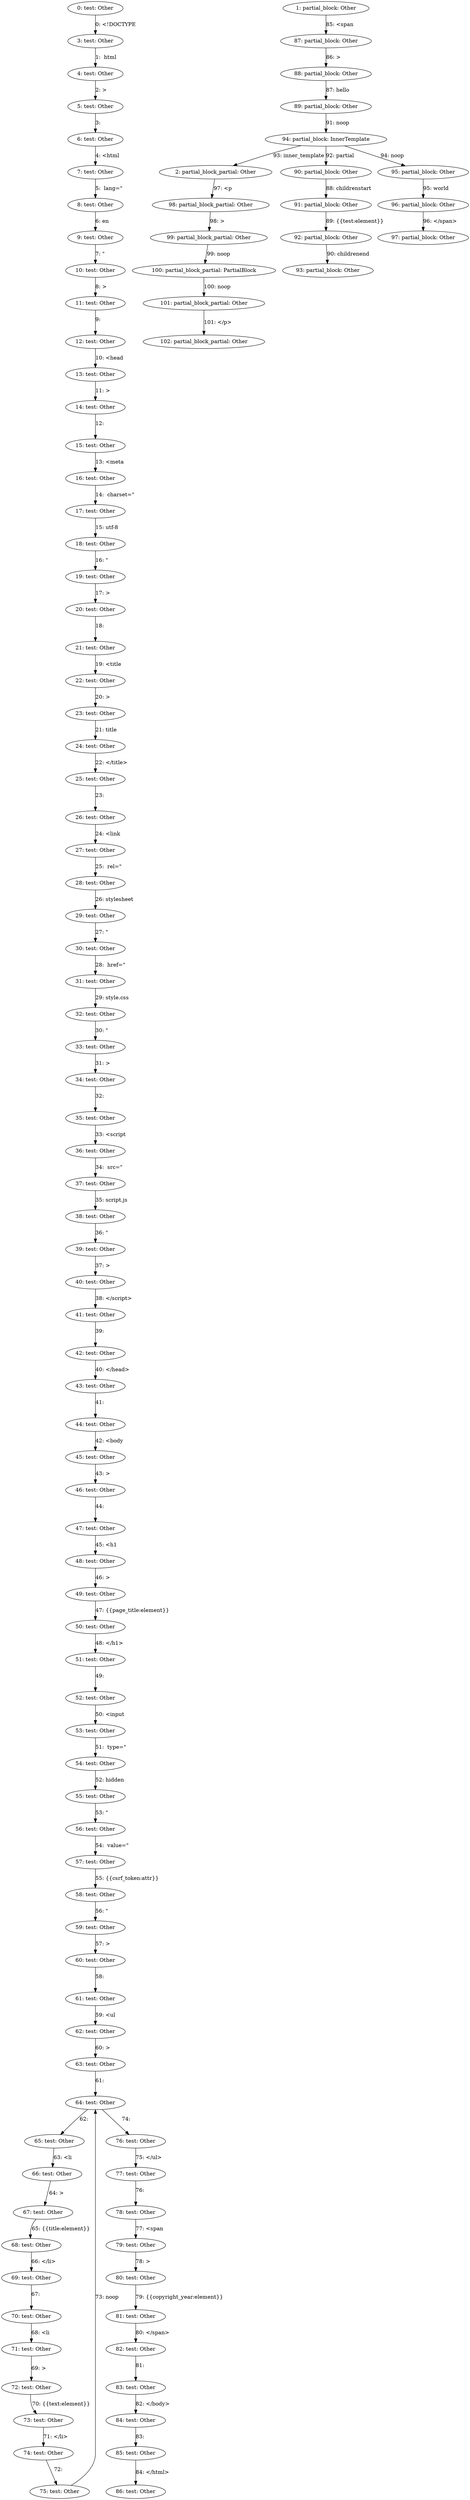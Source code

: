 digraph {
    0 [ label = "0: test: Other" ]
    1 [ label = "1: partial_block: Other" ]
    2 [ label = "2: partial_block_partial: Other" ]
    3 [ label = "3: test: Other" ]
    4 [ label = "4: test: Other" ]
    5 [ label = "5: test: Other" ]
    6 [ label = "6: test: Other" ]
    7 [ label = "7: test: Other" ]
    8 [ label = "8: test: Other" ]
    9 [ label = "9: test: Other" ]
    10 [ label = "10: test: Other" ]
    11 [ label = "11: test: Other" ]
    12 [ label = "12: test: Other" ]
    13 [ label = "13: test: Other" ]
    14 [ label = "14: test: Other" ]
    15 [ label = "15: test: Other" ]
    16 [ label = "16: test: Other" ]
    17 [ label = "17: test: Other" ]
    18 [ label = "18: test: Other" ]
    19 [ label = "19: test: Other" ]
    20 [ label = "20: test: Other" ]
    21 [ label = "21: test: Other" ]
    22 [ label = "22: test: Other" ]
    23 [ label = "23: test: Other" ]
    24 [ label = "24: test: Other" ]
    25 [ label = "25: test: Other" ]
    26 [ label = "26: test: Other" ]
    27 [ label = "27: test: Other" ]
    28 [ label = "28: test: Other" ]
    29 [ label = "29: test: Other" ]
    30 [ label = "30: test: Other" ]
    31 [ label = "31: test: Other" ]
    32 [ label = "32: test: Other" ]
    33 [ label = "33: test: Other" ]
    34 [ label = "34: test: Other" ]
    35 [ label = "35: test: Other" ]
    36 [ label = "36: test: Other" ]
    37 [ label = "37: test: Other" ]
    38 [ label = "38: test: Other" ]
    39 [ label = "39: test: Other" ]
    40 [ label = "40: test: Other" ]
    41 [ label = "41: test: Other" ]
    42 [ label = "42: test: Other" ]
    43 [ label = "43: test: Other" ]
    44 [ label = "44: test: Other" ]
    45 [ label = "45: test: Other" ]
    46 [ label = "46: test: Other" ]
    47 [ label = "47: test: Other" ]
    48 [ label = "48: test: Other" ]
    49 [ label = "49: test: Other" ]
    50 [ label = "50: test: Other" ]
    51 [ label = "51: test: Other" ]
    52 [ label = "52: test: Other" ]
    53 [ label = "53: test: Other" ]
    54 [ label = "54: test: Other" ]
    55 [ label = "55: test: Other" ]
    56 [ label = "56: test: Other" ]
    57 [ label = "57: test: Other" ]
    58 [ label = "58: test: Other" ]
    59 [ label = "59: test: Other" ]
    60 [ label = "60: test: Other" ]
    61 [ label = "61: test: Other" ]
    62 [ label = "62: test: Other" ]
    63 [ label = "63: test: Other" ]
    64 [ label = "64: test: Other" ]
    65 [ label = "65: test: Other" ]
    66 [ label = "66: test: Other" ]
    67 [ label = "67: test: Other" ]
    68 [ label = "68: test: Other" ]
    69 [ label = "69: test: Other" ]
    70 [ label = "70: test: Other" ]
    71 [ label = "71: test: Other" ]
    72 [ label = "72: test: Other" ]
    73 [ label = "73: test: Other" ]
    74 [ label = "74: test: Other" ]
    75 [ label = "75: test: Other" ]
    76 [ label = "76: test: Other" ]
    77 [ label = "77: test: Other" ]
    78 [ label = "78: test: Other" ]
    79 [ label = "79: test: Other" ]
    80 [ label = "80: test: Other" ]
    81 [ label = "81: test: Other" ]
    82 [ label = "82: test: Other" ]
    83 [ label = "83: test: Other" ]
    84 [ label = "84: test: Other" ]
    85 [ label = "85: test: Other" ]
    86 [ label = "86: test: Other" ]
    87 [ label = "87: partial_block: Other" ]
    88 [ label = "88: partial_block: Other" ]
    89 [ label = "89: partial_block: Other" ]
    90 [ label = "90: partial_block: Other" ]
    91 [ label = "91: partial_block: Other" ]
    92 [ label = "92: partial_block: Other" ]
    93 [ label = "93: partial_block: Other" ]
    94 [ label = "94: partial_block: InnerTemplate" ]
    95 [ label = "95: partial_block: Other" ]
    96 [ label = "96: partial_block: Other" ]
    97 [ label = "97: partial_block: Other" ]
    98 [ label = "98: partial_block_partial: Other" ]
    99 [ label = "99: partial_block_partial: Other" ]
    100 [ label = "100: partial_block_partial: PartialBlock" ]
    101 [ label = "101: partial_block_partial: Other" ]
    102 [ label = "102: partial_block_partial: Other" ]
    0 -> 3 [ label = "0: <!DOCTYPE" ]
    3 -> 4 [ label = "1:  html" ]
    4 -> 5 [ label = "2: >" ]
    5 -> 6 [ label = "3: \l" ]
    6 -> 7 [ label = "4: <html" ]
    7 -> 8 [ label = "5:  lang=\"" ]
    8 -> 9 [ label = "6: en" ]
    9 -> 10 [ label = "7: \"" ]
    10 -> 11 [ label = "8: >" ]
    11 -> 12 [ label = "9: \l  " ]
    12 -> 13 [ label = "10: <head" ]
    13 -> 14 [ label = "11: >" ]
    14 -> 15 [ label = "12: \l    " ]
    15 -> 16 [ label = "13: <meta" ]
    16 -> 17 [ label = "14:  charset=\"" ]
    17 -> 18 [ label = "15: utf-8" ]
    18 -> 19 [ label = "16: \"" ]
    19 -> 20 [ label = "17: >" ]
    20 -> 21 [ label = "18: \l    " ]
    21 -> 22 [ label = "19: <title" ]
    22 -> 23 [ label = "20: >" ]
    23 -> 24 [ label = "21: title" ]
    24 -> 25 [ label = "22: </title>" ]
    25 -> 26 [ label = "23: \l    " ]
    26 -> 27 [ label = "24: <link" ]
    27 -> 28 [ label = "25:  rel=\"" ]
    28 -> 29 [ label = "26: stylesheet" ]
    29 -> 30 [ label = "27: \"" ]
    30 -> 31 [ label = "28:  href=\"" ]
    31 -> 32 [ label = "29: style.css" ]
    32 -> 33 [ label = "30: \"" ]
    33 -> 34 [ label = "31: >" ]
    34 -> 35 [ label = "32: \l    " ]
    35 -> 36 [ label = "33: <script" ]
    36 -> 37 [ label = "34:  src=\"" ]
    37 -> 38 [ label = "35: script.js" ]
    38 -> 39 [ label = "36: \"" ]
    39 -> 40 [ label = "37: >" ]
    40 -> 41 [ label = "38: </script>" ]
    41 -> 42 [ label = "39: \l  " ]
    42 -> 43 [ label = "40: </head>" ]
    43 -> 44 [ label = "41: \l  " ]
    44 -> 45 [ label = "42: <body" ]
    45 -> 46 [ label = "43: >" ]
    46 -> 47 [ label = "44: \l    " ]
    47 -> 48 [ label = "45: <h1" ]
    48 -> 49 [ label = "46: >" ]
    49 -> 50 [ label = "47: {{page_title:element}}" ]
    50 -> 51 [ label = "48: </h1>" ]
    51 -> 52 [ label = "49: \l    " ]
    52 -> 53 [ label = "50: <input" ]
    53 -> 54 [ label = "51:  type=\"" ]
    54 -> 55 [ label = "52: hidden" ]
    55 -> 56 [ label = "53: \"" ]
    56 -> 57 [ label = "54:  value=\"" ]
    57 -> 58 [ label = "55: {{csrf_token:attr}}" ]
    58 -> 59 [ label = "56: \"" ]
    59 -> 60 [ label = "57: >" ]
    60 -> 61 [ label = "58: \l    " ]
    61 -> 62 [ label = "59: <ul" ]
    62 -> 63 [ label = "60: >" ]
    63 -> 64 [ label = "61: \l    " ]
    64 -> 65 [ label = "62: \l      " ]
    65 -> 66 [ label = "63: <li" ]
    66 -> 67 [ label = "64: >" ]
    67 -> 68 [ label = "65: {{title:element}}" ]
    68 -> 69 [ label = "66: </li>" ]
    69 -> 70 [ label = "67: \l      " ]
    70 -> 71 [ label = "68: <li" ]
    71 -> 72 [ label = "69: >" ]
    72 -> 73 [ label = "70: {{text:element}}" ]
    73 -> 74 [ label = "71: </li>" ]
    74 -> 75 [ label = "72: \l    " ]
    75 -> 64 [ label = "73: noop" ]
    64 -> 76 [ label = "74: \l    " ]
    76 -> 77 [ label = "75: </ul>" ]
    77 -> 78 [ label = "76: \l    " ]
    78 -> 79 [ label = "77: <span" ]
    79 -> 80 [ label = "78: >" ]
    80 -> 81 [ label = "79: {{copyright_year:element}}" ]
    81 -> 82 [ label = "80: </span>" ]
    82 -> 83 [ label = "81: \l  " ]
    83 -> 84 [ label = "82: </body>" ]
    84 -> 85 [ label = "83: \l" ]
    85 -> 86 [ label = "84: </html>" ]
    1 -> 87 [ label = "85: <span" ]
    87 -> 88 [ label = "86: >" ]
    88 -> 89 [ label = "87: hello" ]
    90 -> 91 [ label = "88: childrenstart" ]
    91 -> 92 [ label = "89: {{test:element}}" ]
    92 -> 93 [ label = "90: childrenend" ]
    89 -> 94 [ label = "91: noop" ]
    94 -> 90 [ label = "92: partial" ]
    94 -> 2 [ label = "93: inner_template" ]
    94 -> 95 [ label = "94: noop" ]
    95 -> 96 [ label = "95: world" ]
    96 -> 97 [ label = "96: </span>" ]
    2 -> 98 [ label = "97: <p" ]
    98 -> 99 [ label = "98: >" ]
    99 -> 100 [ label = "99: noop" ]
    100 -> 101 [ label = "100: noop" ]
    101 -> 102 [ label = "101: </p>" ]
}

